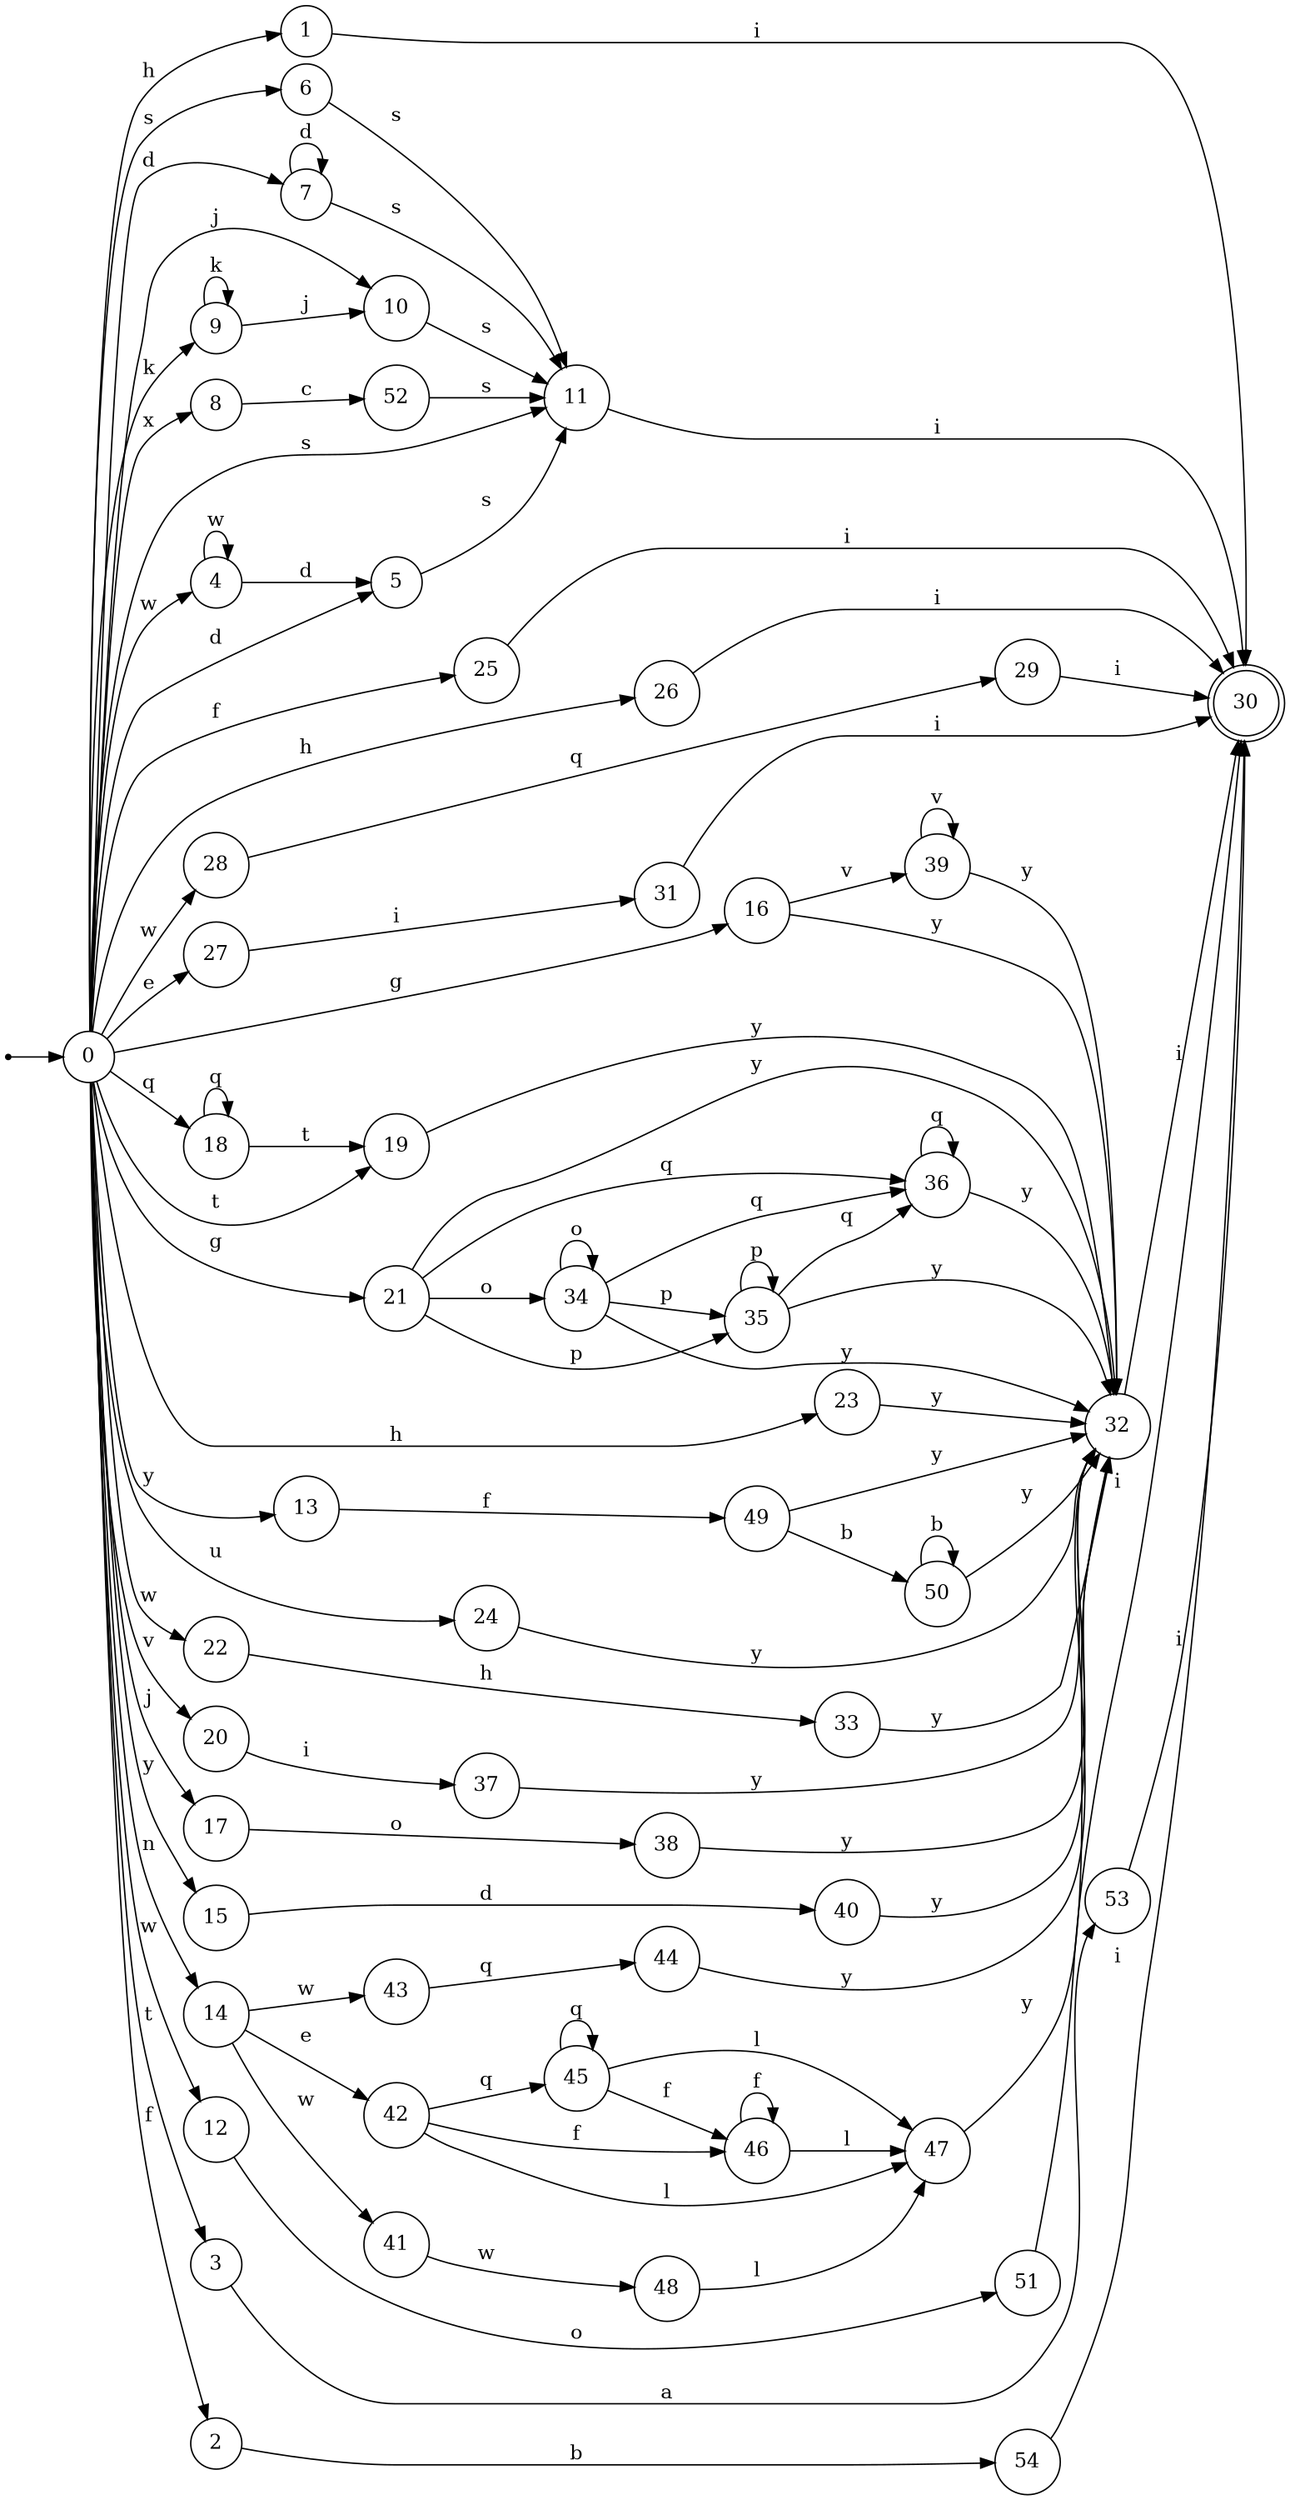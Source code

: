 digraph finite_state_machine {
rankdir=LR;
size="20,20";
node [shape = point]; "dummy0"
node [shape = circle]; "0";
"dummy0" -> "0";
node [shape = circle]; "1";
node [shape = circle]; "2";
node [shape = circle]; "3";
node [shape = circle]; "4";
node [shape = circle]; "5";
node [shape = circle]; "6";
node [shape = circle]; "7";
node [shape = circle]; "8";
node [shape = circle]; "9";
node [shape = circle]; "10";
node [shape = circle]; "11";
node [shape = circle]; "12";
node [shape = circle]; "13";
node [shape = circle]; "14";
node [shape = circle]; "15";
node [shape = circle]; "16";
node [shape = circle]; "17";
node [shape = circle]; "18";
node [shape = circle]; "19";
node [shape = circle]; "20";
node [shape = circle]; "21";
node [shape = circle]; "22";
node [shape = circle]; "23";
node [shape = circle]; "24";
node [shape = circle]; "25";
node [shape = circle]; "26";
node [shape = circle]; "27";
node [shape = circle]; "28";
node [shape = circle]; "29";
node [shape = doublecircle]; "30";node [shape = circle]; "31";
node [shape = circle]; "32";
node [shape = circle]; "33";
node [shape = circle]; "34";
node [shape = circle]; "35";
node [shape = circle]; "36";
node [shape = circle]; "37";
node [shape = circle]; "38";
node [shape = circle]; "39";
node [shape = circle]; "40";
node [shape = circle]; "41";
node [shape = circle]; "42";
node [shape = circle]; "43";
node [shape = circle]; "44";
node [shape = circle]; "45";
node [shape = circle]; "46";
node [shape = circle]; "47";
node [shape = circle]; "48";
node [shape = circle]; "49";
node [shape = circle]; "50";
node [shape = circle]; "51";
node [shape = circle]; "52";
node [shape = circle]; "53";
node [shape = circle]; "54";
"0" -> "1" [label = "h"];
 "0" -> "26" [label = "h"];
 "0" -> "23" [label = "h"];
 "0" -> "25" [label = "f"];
 "0" -> "2" [label = "f"];
 "0" -> "19" [label = "t"];
 "0" -> "3" [label = "t"];
 "0" -> "28" [label = "w"];
 "0" -> "4" [label = "w"];
 "0" -> "12" [label = "w"];
 "0" -> "22" [label = "w"];
 "0" -> "5" [label = "d"];
 "0" -> "7" [label = "d"];
 "0" -> "11" [label = "s"];
 "0" -> "6" [label = "s"];
 "0" -> "8" [label = "x"];
 "0" -> "9" [label = "k"];
 "0" -> "17" [label = "j"];
 "0" -> "10" [label = "j"];
 "0" -> "13" [label = "y"];
 "0" -> "15" [label = "y"];
 "0" -> "14" [label = "n"];
 "0" -> "16" [label = "g"];
 "0" -> "21" [label = "g"];
 "0" -> "18" [label = "q"];
 "0" -> "20" [label = "v"];
 "0" -> "24" [label = "u"];
 "0" -> "27" [label = "e"];
 "28" -> "29" [label = "q"];
 "29" -> "30" [label = "i"];
 "27" -> "31" [label = "i"];
 "31" -> "30" [label = "i"];
 "26" -> "30" [label = "i"];
 "25" -> "30" [label = "i"];
 "24" -> "32" [label = "y"];
 "32" -> "30" [label = "i"];
 "23" -> "32" [label = "y"];
 "22" -> "33" [label = "h"];
 "33" -> "32" [label = "y"];
 "21" -> "34" [label = "o"];
 "21" -> "35" [label = "p"];
 "21" -> "36" [label = "q"];
 "21" -> "32" [label = "y"];
 "36" -> "36" [label = "q"];
 "36" -> "32" [label = "y"];
 "35" -> "35" [label = "p"];
 "35" -> "36" [label = "q"];
 "35" -> "32" [label = "y"];
 "34" -> "34" [label = "o"];
 "34" -> "35" [label = "p"];
 "34" -> "36" [label = "q"];
 "34" -> "32" [label = "y"];
 "20" -> "37" [label = "i"];
 "37" -> "32" [label = "y"];
 "19" -> "32" [label = "y"];
 "18" -> "18" [label = "q"];
 "18" -> "19" [label = "t"];
 "17" -> "38" [label = "o"];
 "38" -> "32" [label = "y"];
 "16" -> "39" [label = "v"];
 "16" -> "32" [label = "y"];
 "39" -> "39" [label = "v"];
 "39" -> "32" [label = "y"];
 "15" -> "40" [label = "d"];
 "40" -> "32" [label = "y"];
 "14" -> "41" [label = "w"];
 "14" -> "43" [label = "w"];
 "14" -> "42" [label = "e"];
 "43" -> "44" [label = "q"];
 "44" -> "32" [label = "y"];
 "42" -> "45" [label = "q"];
 "42" -> "46" [label = "f"];
 "42" -> "47" [label = "l"];
 "47" -> "32" [label = "y"];
 "46" -> "46" [label = "f"];
 "46" -> "47" [label = "l"];
 "45" -> "45" [label = "q"];
 "45" -> "46" [label = "f"];
 "45" -> "47" [label = "l"];
 "41" -> "48" [label = "w"];
 "48" -> "47" [label = "l"];
 "13" -> "49" [label = "f"];
 "49" -> "50" [label = "b"];
 "49" -> "32" [label = "y"];
 "50" -> "50" [label = "b"];
 "50" -> "32" [label = "y"];
 "12" -> "51" [label = "o"];
 "51" -> "30" [label = "i"];
 "11" -> "30" [label = "i"];
 "10" -> "11" [label = "s"];
 "9" -> "9" [label = "k"];
 "9" -> "10" [label = "j"];
 "8" -> "52" [label = "c"];
 "52" -> "11" [label = "s"];
 "7" -> "7" [label = "d"];
 "7" -> "11" [label = "s"];
 "6" -> "11" [label = "s"];
 "5" -> "11" [label = "s"];
 "4" -> "4" [label = "w"];
 "4" -> "5" [label = "d"];
 "3" -> "53" [label = "a"];
 "53" -> "30" [label = "i"];
 "2" -> "54" [label = "b"];
 "54" -> "30" [label = "i"];
 "1" -> "30" [label = "i"];
 }
